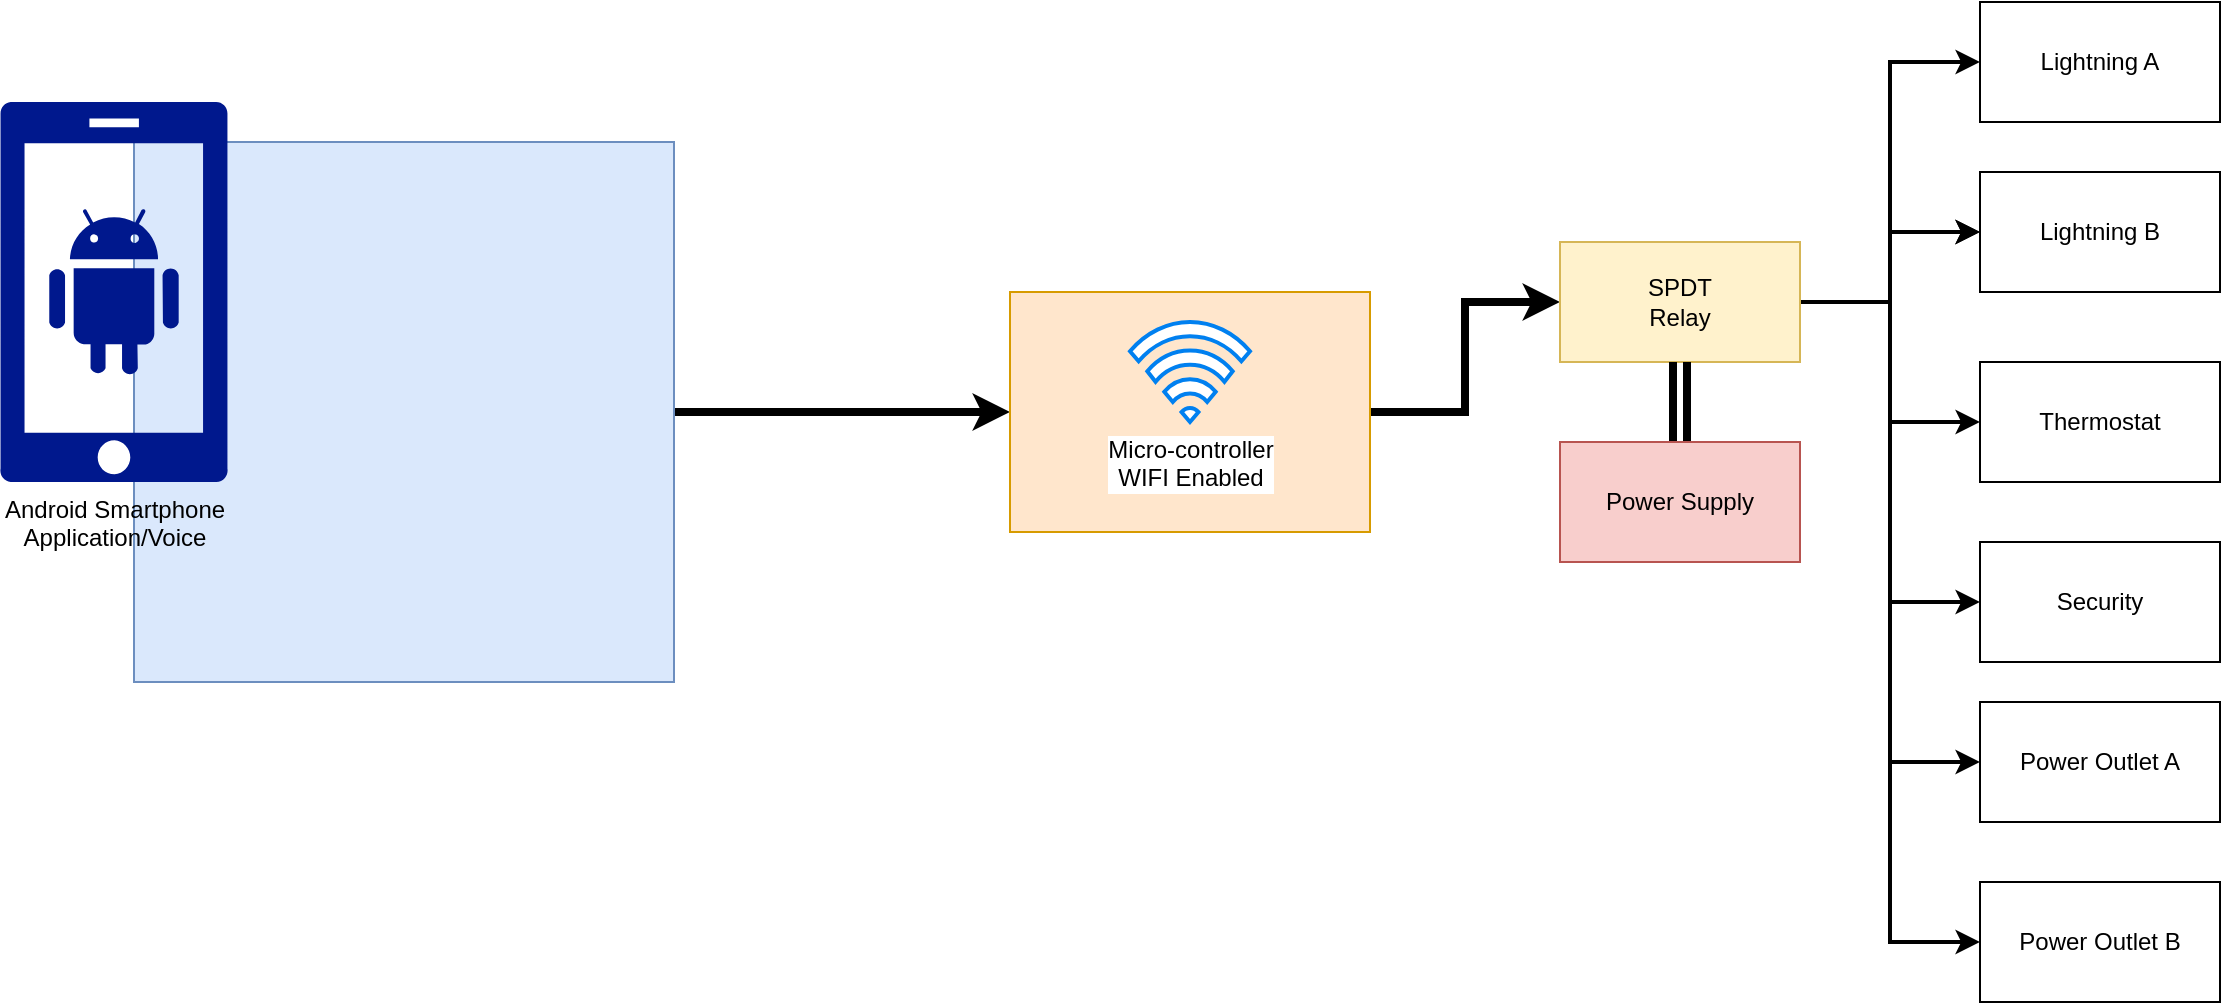 <mxfile version="20.3.0" type="github" pages="4">
  <diagram id="cprFbnrc3mf7X_INjDDe" name="Page-1">
    <mxGraphModel dx="2231" dy="804" grid="1" gridSize="10" guides="1" tooltips="1" connect="1" arrows="1" fold="1" page="1" pageScale="1" pageWidth="850" pageHeight="1100" math="0" shadow="0">
      <root>
        <mxCell id="0" />
        <mxCell id="1" parent="0" />
        <mxCell id="2Gw_U44eF3HHqlXJKq_G-9" value="" style="edgeStyle=orthogonalEdgeStyle;rounded=0;orthogonalLoop=1;jettySize=auto;html=1;strokeWidth=4;" parent="1" source="2Gw_U44eF3HHqlXJKq_G-5" target="2Gw_U44eF3HHqlXJKq_G-7" edge="1">
          <mxGeometry relative="1" as="geometry" />
        </mxCell>
        <mxCell id="2Gw_U44eF3HHqlXJKq_G-5" value="" style="whiteSpace=wrap;html=1;aspect=fixed;fillColor=#dae8fc;strokeColor=#6c8ebf;" parent="1" vertex="1">
          <mxGeometry x="-253" y="190" width="270" height="270" as="geometry" />
        </mxCell>
        <mxCell id="2Gw_U44eF3HHqlXJKq_G-4" value="&lt;span style=&quot;&quot;&gt;Android Smartphone&lt;/span&gt;&lt;br style=&quot;&quot;&gt;&lt;span style=&quot;&quot;&gt;Application/Voice&lt;/span&gt;" style="sketch=0;aspect=fixed;pointerEvents=1;shadow=0;dashed=0;html=1;strokeColor=none;labelPosition=center;verticalLabelPosition=bottom;verticalAlign=top;align=center;fillColor=#00188D;shape=mxgraph.mscae.enterprise.android_phone" parent="1" vertex="1">
          <mxGeometry x="-320" y="170" width="114" height="190" as="geometry" />
        </mxCell>
        <mxCell id="2Gw_U44eF3HHqlXJKq_G-12" value="" style="edgeStyle=orthogonalEdgeStyle;rounded=0;orthogonalLoop=1;jettySize=auto;html=1;strokeWidth=4;entryX=0;entryY=0.5;entryDx=0;entryDy=0;" parent="1" source="2Gw_U44eF3HHqlXJKq_G-7" target="2Gw_U44eF3HHqlXJKq_G-10" edge="1">
          <mxGeometry relative="1" as="geometry" />
        </mxCell>
        <mxCell id="2Gw_U44eF3HHqlXJKq_G-7" value="" style="rounded=0;whiteSpace=wrap;html=1;fillColor=#ffe6cc;strokeColor=#d79b00;" parent="1" vertex="1">
          <mxGeometry x="185" y="265" width="180" height="120" as="geometry" />
        </mxCell>
        <mxCell id="2Gw_U44eF3HHqlXJKq_G-8" value="Micro-controller&lt;br&gt;WIFI Enabled" style="html=1;verticalLabelPosition=bottom;align=center;labelBackgroundColor=#ffffff;verticalAlign=top;strokeWidth=2;strokeColor=#0080F0;shadow=0;dashed=0;shape=mxgraph.ios7.icons.wifi;pointerEvents=1" parent="1" vertex="1">
          <mxGeometry x="245" y="280" width="60" height="50" as="geometry" />
        </mxCell>
        <mxCell id="2Gw_U44eF3HHqlXJKq_G-22" value="" style="edgeStyle=orthogonalEdgeStyle;rounded=0;orthogonalLoop=1;jettySize=auto;html=1;strokeWidth=2;entryX=0;entryY=0.5;entryDx=0;entryDy=0;" parent="1" source="2Gw_U44eF3HHqlXJKq_G-10" target="2Gw_U44eF3HHqlXJKq_G-15" edge="1">
          <mxGeometry relative="1" as="geometry" />
        </mxCell>
        <mxCell id="2Gw_U44eF3HHqlXJKq_G-23" value="" style="edgeStyle=orthogonalEdgeStyle;rounded=0;orthogonalLoop=1;jettySize=auto;html=1;strokeWidth=2;entryX=0;entryY=0.5;entryDx=0;entryDy=0;" parent="1" source="2Gw_U44eF3HHqlXJKq_G-10" target="2Gw_U44eF3HHqlXJKq_G-14" edge="1">
          <mxGeometry relative="1" as="geometry" />
        </mxCell>
        <mxCell id="2Gw_U44eF3HHqlXJKq_G-26" value="" style="edgeStyle=orthogonalEdgeStyle;rounded=0;orthogonalLoop=1;jettySize=auto;html=1;strokeWidth=2;entryX=0;entryY=0.5;entryDx=0;entryDy=0;" parent="1" source="2Gw_U44eF3HHqlXJKq_G-10" target="2Gw_U44eF3HHqlXJKq_G-17" edge="1">
          <mxGeometry relative="1" as="geometry" />
        </mxCell>
        <mxCell id="2Gw_U44eF3HHqlXJKq_G-27" value="" style="edgeStyle=orthogonalEdgeStyle;rounded=0;orthogonalLoop=1;jettySize=auto;html=1;strokeWidth=2;entryX=0;entryY=0.5;entryDx=0;entryDy=0;" parent="1" source="2Gw_U44eF3HHqlXJKq_G-10" target="2Gw_U44eF3HHqlXJKq_G-16" edge="1">
          <mxGeometry relative="1" as="geometry" />
        </mxCell>
        <mxCell id="2Gw_U44eF3HHqlXJKq_G-28" value="" style="edgeStyle=orthogonalEdgeStyle;rounded=0;orthogonalLoop=1;jettySize=auto;html=1;strokeWidth=2;" parent="1" source="2Gw_U44eF3HHqlXJKq_G-10" target="2Gw_U44eF3HHqlXJKq_G-16" edge="1">
          <mxGeometry relative="1" as="geometry" />
        </mxCell>
        <mxCell id="2Gw_U44eF3HHqlXJKq_G-29" value="" style="edgeStyle=orthogonalEdgeStyle;rounded=0;orthogonalLoop=1;jettySize=auto;html=1;strokeWidth=2;entryX=0;entryY=0.5;entryDx=0;entryDy=0;" parent="1" source="2Gw_U44eF3HHqlXJKq_G-10" target="2Gw_U44eF3HHqlXJKq_G-18" edge="1">
          <mxGeometry relative="1" as="geometry" />
        </mxCell>
        <mxCell id="2Gw_U44eF3HHqlXJKq_G-30" value="" style="edgeStyle=orthogonalEdgeStyle;rounded=0;orthogonalLoop=1;jettySize=auto;html=1;strokeWidth=2;entryX=0;entryY=0.5;entryDx=0;entryDy=0;" parent="1" source="2Gw_U44eF3HHqlXJKq_G-10" target="2Gw_U44eF3HHqlXJKq_G-19" edge="1">
          <mxGeometry relative="1" as="geometry" />
        </mxCell>
        <mxCell id="2Gw_U44eF3HHqlXJKq_G-10" value="SPDT&lt;br&gt;Relay" style="rounded=0;whiteSpace=wrap;html=1;fillColor=#fff2cc;strokeColor=#d6b656;" parent="1" vertex="1">
          <mxGeometry x="460" y="240" width="120" height="60" as="geometry" />
        </mxCell>
        <mxCell id="2Gw_U44eF3HHqlXJKq_G-13" value="" style="edgeStyle=orthogonalEdgeStyle;rounded=0;orthogonalLoop=1;jettySize=auto;html=1;strokeWidth=4;shape=link;" parent="1" source="2Gw_U44eF3HHqlXJKq_G-11" target="2Gw_U44eF3HHqlXJKq_G-10" edge="1">
          <mxGeometry relative="1" as="geometry" />
        </mxCell>
        <mxCell id="2Gw_U44eF3HHqlXJKq_G-11" value="Power Supply" style="rounded=0;whiteSpace=wrap;html=1;fillColor=#f8cecc;strokeColor=#b85450;" parent="1" vertex="1">
          <mxGeometry x="460" y="340" width="120" height="60" as="geometry" />
        </mxCell>
        <mxCell id="2Gw_U44eF3HHqlXJKq_G-14" value="Thermostat" style="rounded=0;whiteSpace=wrap;html=1;" parent="1" vertex="1">
          <mxGeometry x="670" y="300" width="120" height="60" as="geometry" />
        </mxCell>
        <mxCell id="2Gw_U44eF3HHqlXJKq_G-15" value="Lightning A" style="rounded=0;whiteSpace=wrap;html=1;" parent="1" vertex="1">
          <mxGeometry x="670" y="120" width="120" height="60" as="geometry" />
        </mxCell>
        <mxCell id="2Gw_U44eF3HHqlXJKq_G-16" value="Lightning B" style="rounded=0;whiteSpace=wrap;html=1;" parent="1" vertex="1">
          <mxGeometry x="670" y="205" width="120" height="60" as="geometry" />
        </mxCell>
        <mxCell id="2Gw_U44eF3HHqlXJKq_G-17" value="Power Outlet A" style="rounded=0;whiteSpace=wrap;html=1;" parent="1" vertex="1">
          <mxGeometry x="670" y="470" width="120" height="60" as="geometry" />
        </mxCell>
        <mxCell id="2Gw_U44eF3HHqlXJKq_G-18" value="Power Outlet B" style="rounded=0;whiteSpace=wrap;html=1;" parent="1" vertex="1">
          <mxGeometry x="670" y="560" width="120" height="60" as="geometry" />
        </mxCell>
        <mxCell id="2Gw_U44eF3HHqlXJKq_G-19" value="Security" style="rounded=0;whiteSpace=wrap;html=1;" parent="1" vertex="1">
          <mxGeometry x="670" y="390" width="120" height="60" as="geometry" />
        </mxCell>
      </root>
    </mxGraphModel>
  </diagram>
  <diagram id="mDMzUXV00wdKk52M-jC0" name="Page-2">
    <mxGraphModel dx="942" dy="554" grid="1" gridSize="10" guides="1" tooltips="1" connect="1" arrows="1" fold="1" page="1" pageScale="1" pageWidth="850" pageHeight="1100" math="0" shadow="0">
      <root>
        <mxCell id="0" />
        <mxCell id="1" parent="0" />
        <mxCell id="B6Po_YSBxara8wVQnYng-7" value="" style="edgeStyle=orthogonalEdgeStyle;rounded=0;orthogonalLoop=1;jettySize=auto;html=1;strokeWidth=2;entryX=0;entryY=0.5;entryDx=0;entryDy=0;" edge="1" parent="1" source="B6Po_YSBxara8wVQnYng-2" target="B6Po_YSBxara8wVQnYng-3">
          <mxGeometry relative="1" as="geometry" />
        </mxCell>
        <mxCell id="B6Po_YSBxara8wVQnYng-2" value="" style="rounded=1;whiteSpace=wrap;html=1;fillColor=#dae8fc;strokeColor=#6c8ebf;" vertex="1" parent="1">
          <mxGeometry x="54" y="180" width="260" height="240" as="geometry" />
        </mxCell>
        <mxCell id="B6Po_YSBxara8wVQnYng-1" value="Solar Array" style="shape=image;html=1;verticalAlign=top;verticalLabelPosition=bottom;labelBackgroundColor=#ffffff;imageAspect=0;aspect=fixed;image=https://cdn0.iconfinder.com/data/icons/green-world-colored/80/solar-sun-green-energy-panel-128.png" vertex="1" parent="1">
          <mxGeometry x="120" y="220" width="128" height="128" as="geometry" />
        </mxCell>
        <mxCell id="B6Po_YSBxara8wVQnYng-8" value="" style="edgeStyle=orthogonalEdgeStyle;rounded=0;orthogonalLoop=1;jettySize=auto;html=1;strokeWidth=2;shape=link;" edge="1" parent="1" source="B6Po_YSBxara8wVQnYng-3" target="B6Po_YSBxara8wVQnYng-4">
          <mxGeometry relative="1" as="geometry" />
        </mxCell>
        <mxCell id="B6Po_YSBxara8wVQnYng-3" value="Controller" style="rounded=1;whiteSpace=wrap;html=1;fillColor=#fff2cc;strokeColor=#d6b656;" vertex="1" parent="1">
          <mxGeometry x="425" y="160" width="120" height="60" as="geometry" />
        </mxCell>
        <mxCell id="B6Po_YSBxara8wVQnYng-4" value="Battery" style="rounded=1;whiteSpace=wrap;html=1;fillColor=#f8cecc;strokeColor=#b85450;" vertex="1" parent="1">
          <mxGeometry x="425" y="300" width="120" height="60" as="geometry" />
        </mxCell>
        <mxCell id="B6Po_YSBxara8wVQnYng-11" value="" style="edgeStyle=orthogonalEdgeStyle;rounded=0;orthogonalLoop=1;jettySize=auto;html=1;strokeWidth=2;entryX=0.5;entryY=1;entryDx=0;entryDy=0;" edge="1" parent="1" source="B6Po_YSBxara8wVQnYng-5" target="B6Po_YSBxara8wVQnYng-6">
          <mxGeometry relative="1" as="geometry">
            <mxPoint x="740" y="310" as="targetPoint" />
            <Array as="points">
              <mxPoint x="720" y="265" />
              <mxPoint x="900" y="265" />
            </Array>
          </mxGeometry>
        </mxCell>
        <mxCell id="B6Po_YSBxara8wVQnYng-13" value="AC Current" style="edgeLabel;html=1;align=center;verticalAlign=middle;resizable=0;points=[];" vertex="1" connectable="0" parent="B6Po_YSBxara8wVQnYng-11">
          <mxGeometry x="-0.126" y="-1" relative="1" as="geometry">
            <mxPoint as="offset" />
          </mxGeometry>
        </mxCell>
        <mxCell id="B6Po_YSBxara8wVQnYng-5" value="Inverter" style="rounded=1;whiteSpace=wrap;html=1;fillColor=#ffe6cc;strokeColor=#d79b00;" vertex="1" parent="1">
          <mxGeometry x="630" y="160" width="120" height="60" as="geometry" />
        </mxCell>
        <mxCell id="B6Po_YSBxara8wVQnYng-6" value="AC Load" style="rounded=1;whiteSpace=wrap;html=1;fillColor=#d5e8d4;strokeColor=#82b366;" vertex="1" parent="1">
          <mxGeometry x="840" y="160" width="120" height="60" as="geometry" />
        </mxCell>
        <mxCell id="B6Po_YSBxara8wVQnYng-9" value="" style="endArrow=classic;html=1;rounded=0;strokeWidth=2;entryX=0.25;entryY=1;entryDx=0;entryDy=0;" edge="1" parent="1" target="B6Po_YSBxara8wVQnYng-5">
          <mxGeometry width="50" height="50" relative="1" as="geometry">
            <mxPoint x="490" y="260" as="sourcePoint" />
            <mxPoint x="690" y="260" as="targetPoint" />
            <Array as="points">
              <mxPoint x="540" y="260" />
              <mxPoint x="660" y="260" />
            </Array>
          </mxGeometry>
        </mxCell>
        <mxCell id="B6Po_YSBxara8wVQnYng-12" value="Dc Current" style="edgeLabel;html=1;align=center;verticalAlign=middle;resizable=0;points=[];" vertex="1" connectable="0" parent="B6Po_YSBxara8wVQnYng-9">
          <mxGeometry x="-0.143" relative="1" as="geometry">
            <mxPoint as="offset" />
          </mxGeometry>
        </mxCell>
      </root>
    </mxGraphModel>
  </diagram>
  <diagram id="-8rctf-bd_-rW7mfnIET" name="Page-3">
    <mxGraphModel dx="1407" dy="905" grid="1" gridSize="10" guides="1" tooltips="1" connect="1" arrows="1" fold="1" page="1" pageScale="1" pageWidth="850" pageHeight="1100" math="0" shadow="0">
      <root>
        <mxCell id="0" />
        <mxCell id="1" parent="0" />
        <mxCell id="XvcAOa_O65ZsznQzAJnP-14" value="" style="edgeStyle=orthogonalEdgeStyle;rounded=0;orthogonalLoop=1;jettySize=auto;html=1;fontSize=14;strokeWidth=2;" edge="1" parent="1" source="XvcAOa_O65ZsznQzAJnP-1" target="XvcAOa_O65ZsznQzAJnP-6">
          <mxGeometry relative="1" as="geometry" />
        </mxCell>
        <mxCell id="XvcAOa_O65ZsznQzAJnP-1" value="START" style="strokeWidth=2;html=1;shape=mxgraph.flowchart.terminator;whiteSpace=wrap;" vertex="1" parent="1">
          <mxGeometry x="330" y="90" width="100" height="60" as="geometry" />
        </mxCell>
        <mxCell id="XvcAOa_O65ZsznQzAJnP-16" value="&lt;b&gt;&lt;font style=&quot;font-size: 16px;&quot;&gt;Yes&lt;/font&gt;&lt;/b&gt;" style="edgeStyle=orthogonalEdgeStyle;rounded=0;orthogonalLoop=1;jettySize=auto;html=1;fontSize=14;strokeWidth=2;" edge="1" parent="1" source="XvcAOa_O65ZsznQzAJnP-2" target="XvcAOa_O65ZsznQzAJnP-7">
          <mxGeometry relative="1" as="geometry" />
        </mxCell>
        <mxCell id="XvcAOa_O65ZsznQzAJnP-20" value="" style="edgeStyle=orthogonalEdgeStyle;rounded=0;orthogonalLoop=1;jettySize=auto;html=1;fontSize=14;strokeWidth=2;entryX=0;entryY=0.5;entryDx=0;entryDy=0;" edge="1" parent="1" source="XvcAOa_O65ZsznQzAJnP-2" target="XvcAOa_O65ZsznQzAJnP-4">
          <mxGeometry relative="1" as="geometry">
            <Array as="points">
              <mxPoint x="470" y="365" />
              <mxPoint x="470" y="140" />
            </Array>
          </mxGeometry>
        </mxCell>
        <mxCell id="XvcAOa_O65ZsznQzAJnP-21" value="&lt;b&gt;&lt;font style=&quot;font-size: 16px;&quot;&gt;No&lt;/font&gt;&lt;/b&gt;" style="edgeLabel;html=1;align=center;verticalAlign=middle;resizable=0;points=[];fontSize=14;" vertex="1" connectable="0" parent="XvcAOa_O65ZsznQzAJnP-20">
          <mxGeometry x="-0.782" y="-1" relative="1" as="geometry">
            <mxPoint as="offset" />
          </mxGeometry>
        </mxCell>
        <mxCell id="XvcAOa_O65ZsznQzAJnP-2" value="Regular Student?" style="strokeWidth=2;html=1;shape=mxgraph.flowchart.decision;whiteSpace=wrap;" vertex="1" parent="1">
          <mxGeometry x="317.5" y="300" width="125" height="130" as="geometry" />
        </mxCell>
        <mxCell id="XvcAOa_O65ZsznQzAJnP-22" value="" style="edgeStyle=orthogonalEdgeStyle;rounded=0;orthogonalLoop=1;jettySize=auto;html=1;fontSize=16;strokeWidth=2;" edge="1" parent="1" source="XvcAOa_O65ZsznQzAJnP-4" target="XvcAOa_O65ZsznQzAJnP-12">
          <mxGeometry relative="1" as="geometry" />
        </mxCell>
        <mxCell id="XvcAOa_O65ZsznQzAJnP-4" value="Program Chair&lt;br&gt;Advising" style="rounded=1;whiteSpace=wrap;html=1;absoluteArcSize=1;arcSize=14;strokeWidth=2;" vertex="1" parent="1">
          <mxGeometry x="570" y="90" width="100" height="100" as="geometry" />
        </mxCell>
        <mxCell id="XvcAOa_O65ZsznQzAJnP-15" value="" style="edgeStyle=orthogonalEdgeStyle;rounded=0;orthogonalLoop=1;jettySize=auto;html=1;fontSize=14;strokeWidth=2;" edge="1" parent="1" source="XvcAOa_O65ZsznQzAJnP-6" target="XvcAOa_O65ZsznQzAJnP-2">
          <mxGeometry relative="1" as="geometry" />
        </mxCell>
        <mxCell id="XvcAOa_O65ZsznQzAJnP-6" value="Enlistment" style="shape=parallelogram;html=1;strokeWidth=2;perimeter=parallelogramPerimeter;whiteSpace=wrap;rounded=1;arcSize=12;size=0.23;" vertex="1" parent="1">
          <mxGeometry x="330" y="190" width="100" height="60" as="geometry" />
        </mxCell>
        <mxCell id="XvcAOa_O65ZsznQzAJnP-17" value="" style="edgeStyle=orthogonalEdgeStyle;rounded=0;orthogonalLoop=1;jettySize=auto;html=1;fontSize=14;strokeWidth=2;" edge="1" parent="1" source="XvcAOa_O65ZsznQzAJnP-7" target="XvcAOa_O65ZsznQzAJnP-8">
          <mxGeometry relative="1" as="geometry" />
        </mxCell>
        <mxCell id="XvcAOa_O65ZsznQzAJnP-7" value="Sectioning" style="shape=parallelogram;html=1;strokeWidth=2;perimeter=parallelogramPerimeter;whiteSpace=wrap;rounded=1;arcSize=12;size=0.23;" vertex="1" parent="1">
          <mxGeometry x="330" y="470" width="100" height="60" as="geometry" />
        </mxCell>
        <mxCell id="XvcAOa_O65ZsznQzAJnP-18" value="" style="edgeStyle=orthogonalEdgeStyle;rounded=0;orthogonalLoop=1;jettySize=auto;html=1;fontSize=14;strokeWidth=2;" edge="1" parent="1" source="XvcAOa_O65ZsznQzAJnP-8" target="XvcAOa_O65ZsznQzAJnP-10">
          <mxGeometry relative="1" as="geometry" />
        </mxCell>
        <mxCell id="XvcAOa_O65ZsznQzAJnP-8" value="Finalization" style="rounded=1;whiteSpace=wrap;html=1;absoluteArcSize=1;arcSize=14;strokeWidth=2;" vertex="1" parent="1">
          <mxGeometry x="330" y="570" width="100" height="100" as="geometry" />
        </mxCell>
        <mxCell id="XvcAOa_O65ZsznQzAJnP-19" value="" style="edgeStyle=orthogonalEdgeStyle;rounded=0;orthogonalLoop=1;jettySize=auto;html=1;fontSize=14;strokeWidth=2;" edge="1" parent="1" source="XvcAOa_O65ZsznQzAJnP-10" target="XvcAOa_O65ZsznQzAJnP-11">
          <mxGeometry relative="1" as="geometry" />
        </mxCell>
        <mxCell id="XvcAOa_O65ZsznQzAJnP-10" value="Payment" style="shape=parallelogram;html=1;strokeWidth=2;perimeter=parallelogramPerimeter;whiteSpace=wrap;rounded=1;arcSize=12;size=0.23;" vertex="1" parent="1">
          <mxGeometry x="330" y="710" width="100" height="60" as="geometry" />
        </mxCell>
        <mxCell id="XvcAOa_O65ZsznQzAJnP-11" value="END" style="strokeWidth=2;html=1;shape=mxgraph.flowchart.terminator;whiteSpace=wrap;" vertex="1" parent="1">
          <mxGeometry x="330" y="810" width="100" height="60" as="geometry" />
        </mxCell>
        <mxCell id="XvcAOa_O65ZsznQzAJnP-23" value="" style="edgeStyle=orthogonalEdgeStyle;rounded=0;orthogonalLoop=1;jettySize=auto;html=1;fontSize=16;strokeWidth=2;" edge="1" parent="1" source="XvcAOa_O65ZsznQzAJnP-12" target="XvcAOa_O65ZsznQzAJnP-13">
          <mxGeometry relative="1" as="geometry" />
        </mxCell>
        <mxCell id="XvcAOa_O65ZsznQzAJnP-12" value="Requesting Documents for&lt;br&gt;&amp;nbsp;petitions, &lt;br&gt;advising, &lt;br&gt;pre-requisite violation" style="shape=parallelogram;html=1;strokeWidth=2;perimeter=parallelogramPerimeter;whiteSpace=wrap;rounded=1;arcSize=12;size=0.23;align=center;fontSize=14;" vertex="1" parent="1">
          <mxGeometry x="485" y="220" width="270" height="120" as="geometry" />
        </mxCell>
        <mxCell id="XvcAOa_O65ZsznQzAJnP-25" value="" style="edgeStyle=orthogonalEdgeStyle;rounded=0;orthogonalLoop=1;jettySize=auto;html=1;fontSize=16;strokeWidth=2;entryX=1;entryY=0.5;entryDx=0;entryDy=0;" edge="1" parent="1" source="XvcAOa_O65ZsznQzAJnP-13" target="XvcAOa_O65ZsznQzAJnP-10">
          <mxGeometry relative="1" as="geometry">
            <mxPoint x="620" y="530" as="targetPoint" />
            <Array as="points">
              <mxPoint x="530" y="420" />
              <mxPoint x="530" y="740" />
            </Array>
          </mxGeometry>
        </mxCell>
        <mxCell id="XvcAOa_O65ZsznQzAJnP-13" value="Document" style="strokeWidth=2;html=1;shape=mxgraph.flowchart.document2;whiteSpace=wrap;size=0.25;fontSize=14;" vertex="1" parent="1">
          <mxGeometry x="570" y="390" width="100" height="60" as="geometry" />
        </mxCell>
      </root>
    </mxGraphModel>
  </diagram>
  <diagram id="X176iFBiy-5V76rKe0Y9" name="Page-4">
    <mxGraphModel dx="2216" dy="804" grid="1" gridSize="10" guides="1" tooltips="1" connect="1" arrows="1" fold="1" page="1" pageScale="1" pageWidth="850" pageHeight="1100" math="0" shadow="0">
      <root>
        <mxCell id="0" />
        <mxCell id="1" parent="0" />
        <mxCell id="BkVCwQVfFm6-7hekavWY-1" value="" style="edgeStyle=orthogonalEdgeStyle;rounded=0;orthogonalLoop=1;jettySize=auto;html=1;fontSize=14;strokeWidth=2;" edge="1" parent="1" source="BkVCwQVfFm6-7hekavWY-2" target="BkVCwQVfFm6-7hekavWY-10">
          <mxGeometry relative="1" as="geometry" />
        </mxCell>
        <mxCell id="BkVCwQVfFm6-7hekavWY-2" value="START" style="strokeWidth=2;html=1;shape=mxgraph.flowchart.terminator;whiteSpace=wrap;" vertex="1" parent="1">
          <mxGeometry x="330" y="90" width="100" height="60" as="geometry" />
        </mxCell>
        <mxCell id="BkVCwQVfFm6-7hekavWY-3" value="&lt;b&gt;&lt;font style=&quot;font-size: 16px;&quot;&gt;Yes&lt;/font&gt;&lt;/b&gt;" style="edgeStyle=orthogonalEdgeStyle;rounded=0;orthogonalLoop=1;jettySize=auto;html=1;fontSize=14;strokeWidth=2;" edge="1" parent="1" source="BkVCwQVfFm6-7hekavWY-6" target="BkVCwQVfFm6-7hekavWY-12">
          <mxGeometry relative="1" as="geometry" />
        </mxCell>
        <mxCell id="BkVCwQVfFm6-7hekavWY-4" value="" style="edgeStyle=orthogonalEdgeStyle;rounded=0;orthogonalLoop=1;jettySize=auto;html=1;fontSize=14;strokeWidth=2;entryX=0;entryY=0.5;entryDx=0;entryDy=0;" edge="1" parent="1" source="BkVCwQVfFm6-7hekavWY-6" target="BkVCwQVfFm6-7hekavWY-8">
          <mxGeometry relative="1" as="geometry">
            <Array as="points">
              <mxPoint x="470" y="365" />
              <mxPoint x="470" y="140" />
            </Array>
          </mxGeometry>
        </mxCell>
        <mxCell id="BkVCwQVfFm6-7hekavWY-5" value="&lt;b&gt;&lt;font style=&quot;font-size: 16px;&quot;&gt;No&lt;/font&gt;&lt;/b&gt;" style="edgeLabel;html=1;align=center;verticalAlign=middle;resizable=0;points=[];fontSize=14;" vertex="1" connectable="0" parent="BkVCwQVfFm6-7hekavWY-4">
          <mxGeometry x="-0.782" y="-1" relative="1" as="geometry">
            <mxPoint as="offset" />
          </mxGeometry>
        </mxCell>
        <mxCell id="BkVCwQVfFm6-7hekavWY-6" value="Regular Student?" style="strokeWidth=2;html=1;shape=mxgraph.flowchart.decision;whiteSpace=wrap;" vertex="1" parent="1">
          <mxGeometry x="317.5" y="300" width="125" height="130" as="geometry" />
        </mxCell>
        <mxCell id="BkVCwQVfFm6-7hekavWY-7" value="" style="edgeStyle=orthogonalEdgeStyle;rounded=0;orthogonalLoop=1;jettySize=auto;html=1;fontSize=16;strokeWidth=2;" edge="1" parent="1" source="BkVCwQVfFm6-7hekavWY-8" target="BkVCwQVfFm6-7hekavWY-19">
          <mxGeometry relative="1" as="geometry" />
        </mxCell>
        <mxCell id="BkVCwQVfFm6-7hekavWY-8" value="Program Chair&lt;br&gt;Advising Online" style="rounded=1;whiteSpace=wrap;html=1;absoluteArcSize=1;arcSize=14;strokeWidth=2;" vertex="1" parent="1">
          <mxGeometry x="570" y="90" width="100" height="100" as="geometry" />
        </mxCell>
        <mxCell id="BkVCwQVfFm6-7hekavWY-9" value="" style="edgeStyle=orthogonalEdgeStyle;rounded=0;orthogonalLoop=1;jettySize=auto;html=1;fontSize=14;strokeWidth=2;" edge="1" parent="1" source="BkVCwQVfFm6-7hekavWY-10" target="BkVCwQVfFm6-7hekavWY-6">
          <mxGeometry relative="1" as="geometry" />
        </mxCell>
        <mxCell id="BkVCwQVfFm6-7hekavWY-10" value="Enlistment" style="shape=parallelogram;html=1;strokeWidth=2;perimeter=parallelogramPerimeter;whiteSpace=wrap;rounded=1;arcSize=12;size=0.23;" vertex="1" parent="1">
          <mxGeometry x="330" y="190" width="100" height="60" as="geometry" />
        </mxCell>
        <mxCell id="BkVCwQVfFm6-7hekavWY-11" value="" style="edgeStyle=orthogonalEdgeStyle;rounded=0;orthogonalLoop=1;jettySize=auto;html=1;fontSize=14;strokeWidth=2;" edge="1" parent="1" source="BkVCwQVfFm6-7hekavWY-12" target="BkVCwQVfFm6-7hekavWY-14">
          <mxGeometry relative="1" as="geometry" />
        </mxCell>
        <mxCell id="BkVCwQVfFm6-7hekavWY-12" value="Sectioning" style="shape=parallelogram;html=1;strokeWidth=2;perimeter=parallelogramPerimeter;whiteSpace=wrap;rounded=1;arcSize=12;size=0.23;" vertex="1" parent="1">
          <mxGeometry x="330" y="470" width="100" height="60" as="geometry" />
        </mxCell>
        <mxCell id="BkVCwQVfFm6-7hekavWY-13" value="" style="edgeStyle=orthogonalEdgeStyle;rounded=0;orthogonalLoop=1;jettySize=auto;html=1;fontSize=14;strokeWidth=2;" edge="1" parent="1" source="BkVCwQVfFm6-7hekavWY-14" target="BkVCwQVfFm6-7hekavWY-16">
          <mxGeometry relative="1" as="geometry" />
        </mxCell>
        <mxCell id="BkVCwQVfFm6-7hekavWY-14" value="Finalization" style="rounded=1;whiteSpace=wrap;html=1;absoluteArcSize=1;arcSize=14;strokeWidth=2;" vertex="1" parent="1">
          <mxGeometry x="330" y="570" width="100" height="100" as="geometry" />
        </mxCell>
        <mxCell id="BkVCwQVfFm6-7hekavWY-15" value="" style="edgeStyle=orthogonalEdgeStyle;rounded=0;orthogonalLoop=1;jettySize=auto;html=1;fontSize=14;strokeWidth=2;" edge="1" parent="1" source="BkVCwQVfFm6-7hekavWY-16" target="BkVCwQVfFm6-7hekavWY-17">
          <mxGeometry relative="1" as="geometry" />
        </mxCell>
        <mxCell id="BkVCwQVfFm6-7hekavWY-16" value="Payment&lt;br&gt;Online" style="shape=parallelogram;html=1;strokeWidth=2;perimeter=parallelogramPerimeter;whiteSpace=wrap;rounded=1;arcSize=12;size=0.23;" vertex="1" parent="1">
          <mxGeometry x="330" y="710" width="100" height="60" as="geometry" />
        </mxCell>
        <mxCell id="BkVCwQVfFm6-7hekavWY-17" value="END" style="strokeWidth=2;html=1;shape=mxgraph.flowchart.terminator;whiteSpace=wrap;" vertex="1" parent="1">
          <mxGeometry x="330" y="810" width="100" height="60" as="geometry" />
        </mxCell>
        <mxCell id="BkVCwQVfFm6-7hekavWY-18" value="" style="edgeStyle=orthogonalEdgeStyle;rounded=0;orthogonalLoop=1;jettySize=auto;html=1;fontSize=16;strokeWidth=2;" edge="1" parent="1" source="BkVCwQVfFm6-7hekavWY-19" target="BkVCwQVfFm6-7hekavWY-21">
          <mxGeometry relative="1" as="geometry" />
        </mxCell>
        <mxCell id="BkVCwQVfFm6-7hekavWY-19" value="Requesting Documents for&lt;br&gt;&amp;nbsp;petitions, &lt;br&gt;advising, &lt;br&gt;pre-requisite violation" style="shape=parallelogram;html=1;strokeWidth=2;perimeter=parallelogramPerimeter;whiteSpace=wrap;rounded=1;arcSize=12;size=0.23;align=center;fontSize=14;" vertex="1" parent="1">
          <mxGeometry x="485" y="220" width="270" height="120" as="geometry" />
        </mxCell>
        <mxCell id="BkVCwQVfFm6-7hekavWY-20" value="" style="edgeStyle=orthogonalEdgeStyle;rounded=0;orthogonalLoop=1;jettySize=auto;html=1;fontSize=16;strokeWidth=2;entryX=1;entryY=0.5;entryDx=0;entryDy=0;" edge="1" parent="1" source="BkVCwQVfFm6-7hekavWY-21" target="BkVCwQVfFm6-7hekavWY-16">
          <mxGeometry relative="1" as="geometry">
            <mxPoint x="620" y="530" as="targetPoint" />
            <Array as="points">
              <mxPoint x="530" y="420" />
              <mxPoint x="530" y="740" />
            </Array>
          </mxGeometry>
        </mxCell>
        <mxCell id="BkVCwQVfFm6-7hekavWY-21" value="Document" style="strokeWidth=2;html=1;shape=mxgraph.flowchart.document2;whiteSpace=wrap;size=0.25;fontSize=14;" vertex="1" parent="1">
          <mxGeometry x="570" y="390" width="100" height="60" as="geometry" />
        </mxCell>
        <mxCell id="BkVCwQVfFm6-7hekavWY-22" value="It was the same process for me on online&lt;br style=&quot;font-size: 22px;&quot;&gt;but all the method was online" style="text;html=1;align=center;verticalAlign=middle;resizable=0;points=[];autosize=1;strokeColor=none;fillColor=none;fontSize=22;fontStyle=1" vertex="1" parent="1">
          <mxGeometry x="-140" y="440" width="450" height="70" as="geometry" />
        </mxCell>
      </root>
    </mxGraphModel>
  </diagram>
</mxfile>
